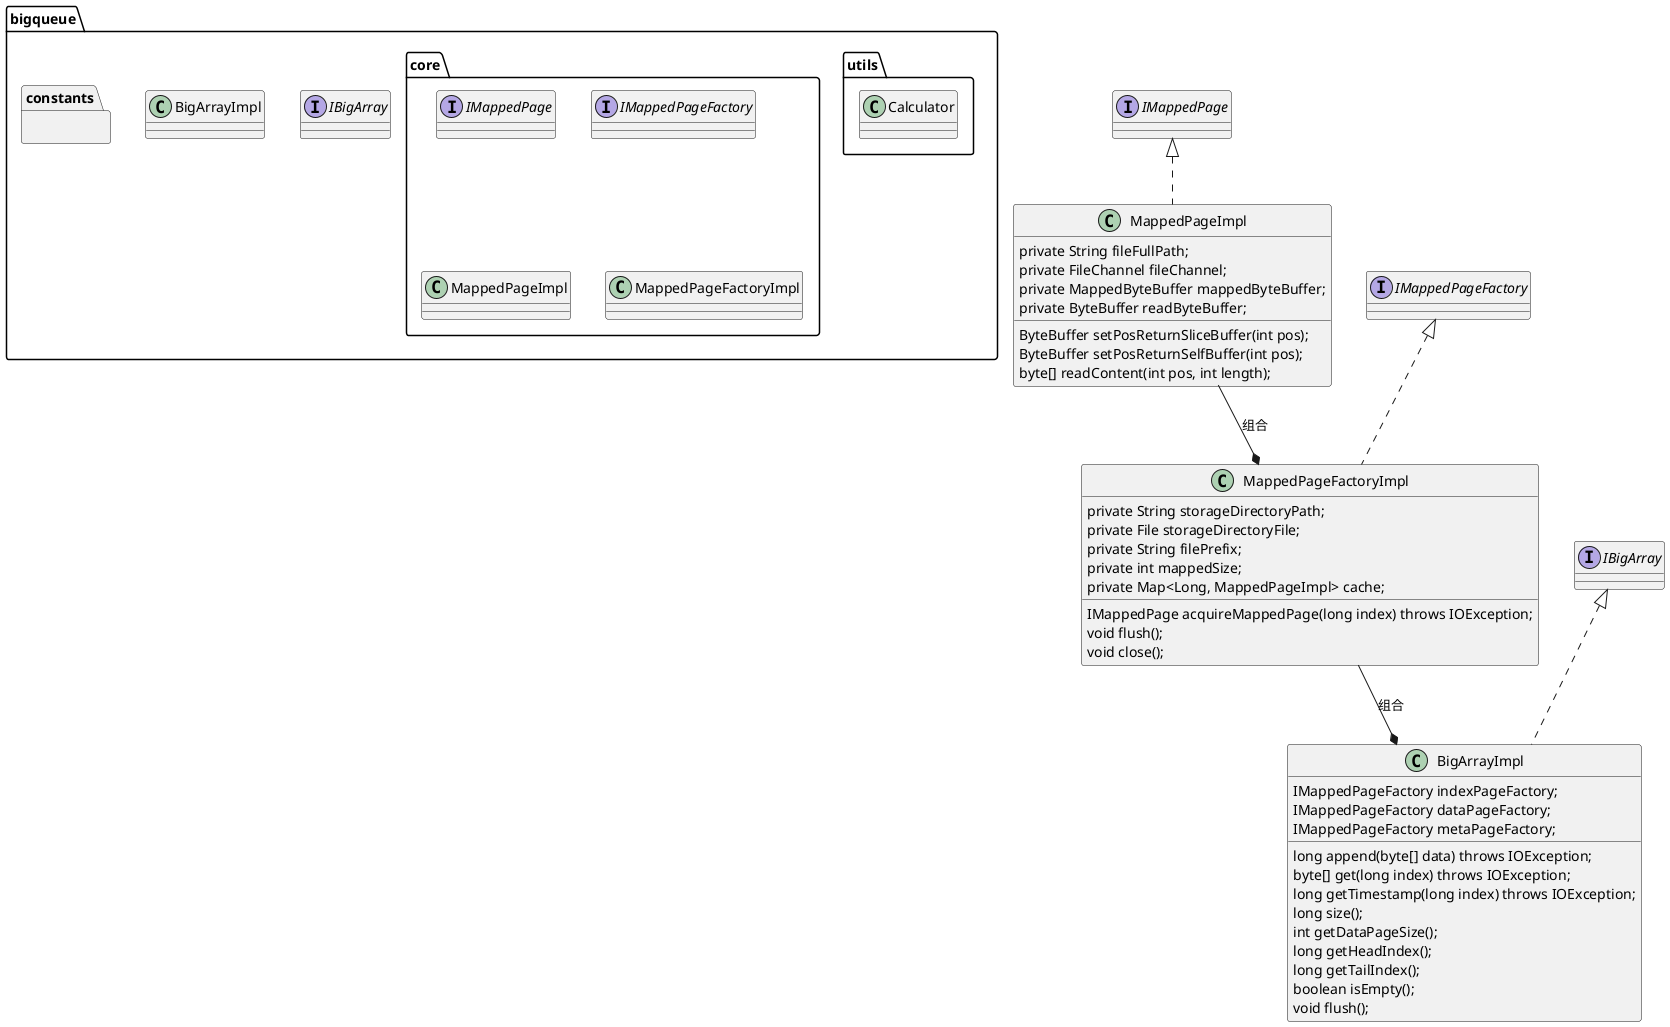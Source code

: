 @startuml
'https://plantuml.com/class-diagram

interface IMappedPage
interface IMappedPageFactory
interface IBigArray

package bigqueue{
    interface IBigArray
    class BigArrayImpl
}

package bigqueue.constants{

}

package bigqueue.utils{
    class Calculator
}

package bigqueue.core <<Folder>> {
    interface IMappedPage
    interface IMappedPageFactory
    class MappedPageImpl
    class MappedPageFactoryImpl
}

class MappedPageImpl implements IMappedPage {
private String fileFullPath;
private FileChannel fileChannel;
private MappedByteBuffer mappedByteBuffer;
private ByteBuffer readByteBuffer;
ByteBuffer setPosReturnSliceBuffer(int pos);
ByteBuffer setPosReturnSelfBuffer(int pos);
byte[] readContent(int pos, int length);
}

class MappedPageFactoryImpl implements IMappedPageFactory {
private String storageDirectoryPath;
private File storageDirectoryFile;
private String filePrefix;
private int mappedSize;
private Map<Long, MappedPageImpl> cache;

IMappedPage acquireMappedPage(long index) throws IOException;
void flush();
void close();
}

MappedPageImpl --* MappedPageFactoryImpl :组合


class BigArrayImpl implements IBigArray{
IMappedPageFactory indexPageFactory;
IMappedPageFactory dataPageFactory;
IMappedPageFactory metaPageFactory;

long append(byte[] data) throws IOException;
byte[] get(long index) throws IOException;
long getTimestamp(long index) throws IOException;
long size();
int getDataPageSize();
long getHeadIndex();
long getTailIndex();
boolean isEmpty();
void flush();


}

MappedPageFactoryImpl --* BigArrayImpl :组合
@enduml